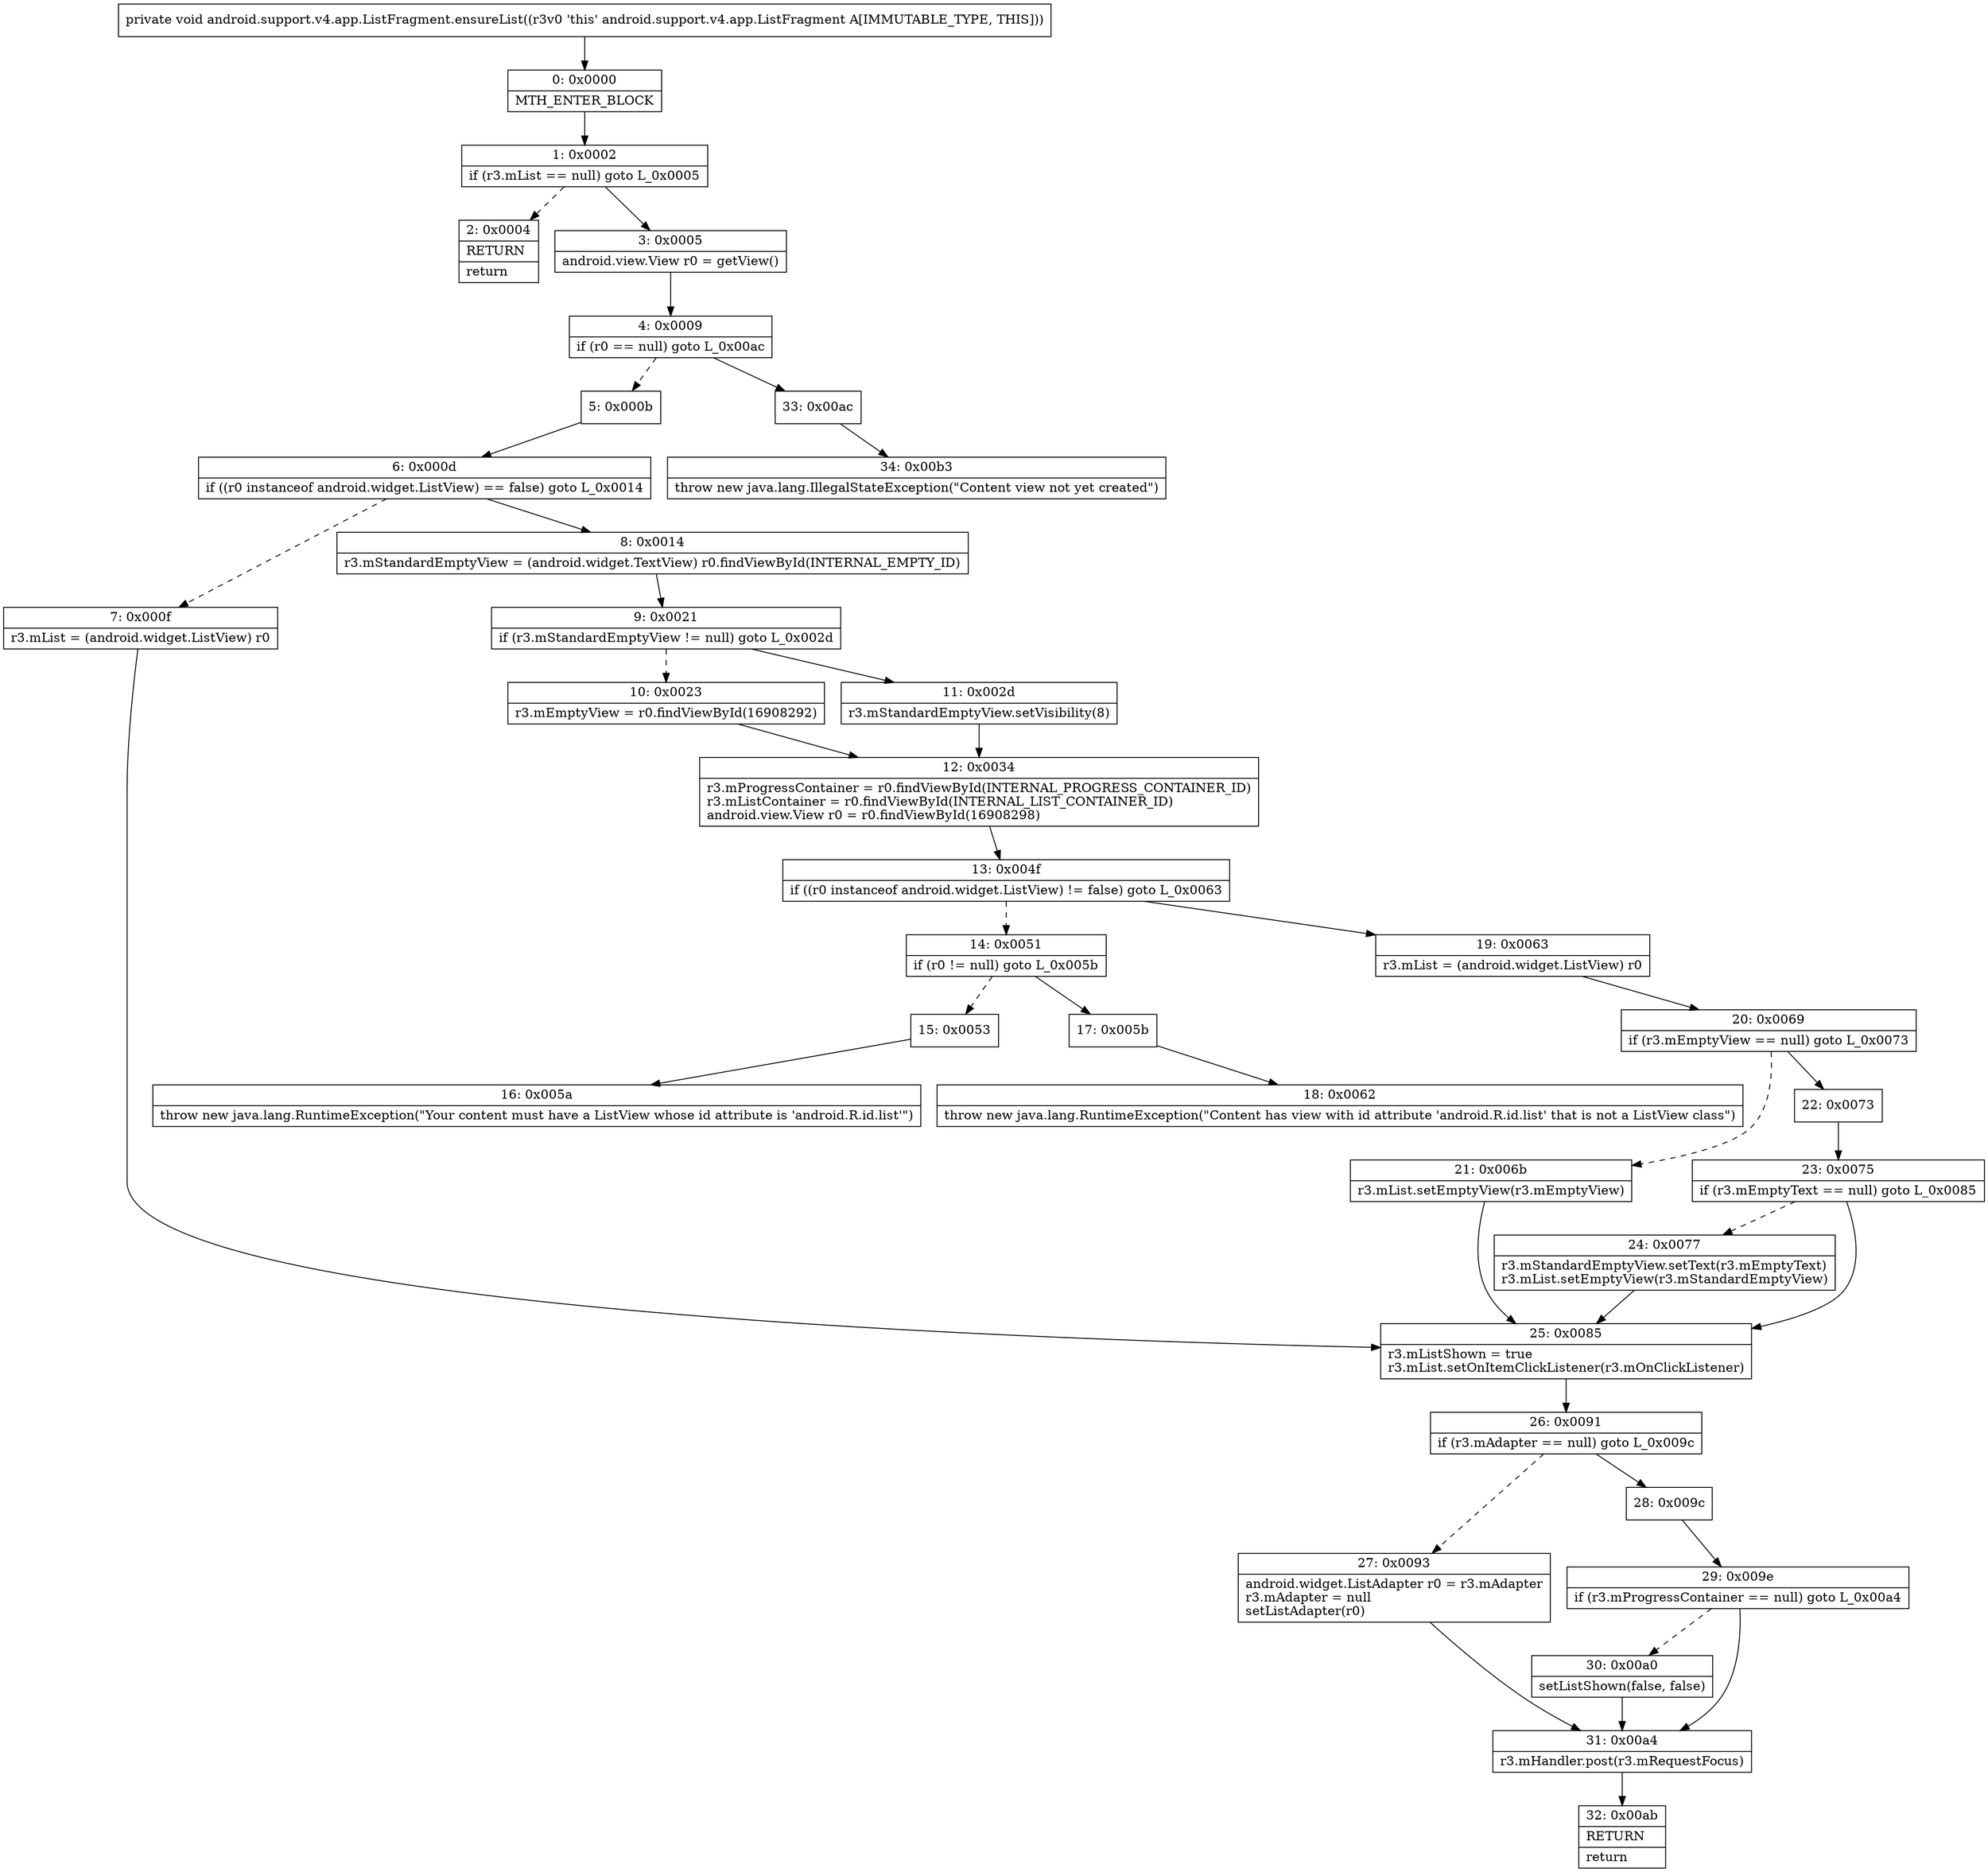 digraph "CFG forandroid.support.v4.app.ListFragment.ensureList()V" {
Node_0 [shape=record,label="{0\:\ 0x0000|MTH_ENTER_BLOCK\l}"];
Node_1 [shape=record,label="{1\:\ 0x0002|if (r3.mList == null) goto L_0x0005\l}"];
Node_2 [shape=record,label="{2\:\ 0x0004|RETURN\l|return\l}"];
Node_3 [shape=record,label="{3\:\ 0x0005|android.view.View r0 = getView()\l}"];
Node_4 [shape=record,label="{4\:\ 0x0009|if (r0 == null) goto L_0x00ac\l}"];
Node_5 [shape=record,label="{5\:\ 0x000b}"];
Node_6 [shape=record,label="{6\:\ 0x000d|if ((r0 instanceof android.widget.ListView) == false) goto L_0x0014\l}"];
Node_7 [shape=record,label="{7\:\ 0x000f|r3.mList = (android.widget.ListView) r0\l}"];
Node_8 [shape=record,label="{8\:\ 0x0014|r3.mStandardEmptyView = (android.widget.TextView) r0.findViewById(INTERNAL_EMPTY_ID)\l}"];
Node_9 [shape=record,label="{9\:\ 0x0021|if (r3.mStandardEmptyView != null) goto L_0x002d\l}"];
Node_10 [shape=record,label="{10\:\ 0x0023|r3.mEmptyView = r0.findViewById(16908292)\l}"];
Node_11 [shape=record,label="{11\:\ 0x002d|r3.mStandardEmptyView.setVisibility(8)\l}"];
Node_12 [shape=record,label="{12\:\ 0x0034|r3.mProgressContainer = r0.findViewById(INTERNAL_PROGRESS_CONTAINER_ID)\lr3.mListContainer = r0.findViewById(INTERNAL_LIST_CONTAINER_ID)\landroid.view.View r0 = r0.findViewById(16908298)\l}"];
Node_13 [shape=record,label="{13\:\ 0x004f|if ((r0 instanceof android.widget.ListView) != false) goto L_0x0063\l}"];
Node_14 [shape=record,label="{14\:\ 0x0051|if (r0 != null) goto L_0x005b\l}"];
Node_15 [shape=record,label="{15\:\ 0x0053}"];
Node_16 [shape=record,label="{16\:\ 0x005a|throw new java.lang.RuntimeException(\"Your content must have a ListView whose id attribute is 'android.R.id.list'\")\l}"];
Node_17 [shape=record,label="{17\:\ 0x005b}"];
Node_18 [shape=record,label="{18\:\ 0x0062|throw new java.lang.RuntimeException(\"Content has view with id attribute 'android.R.id.list' that is not a ListView class\")\l}"];
Node_19 [shape=record,label="{19\:\ 0x0063|r3.mList = (android.widget.ListView) r0\l}"];
Node_20 [shape=record,label="{20\:\ 0x0069|if (r3.mEmptyView == null) goto L_0x0073\l}"];
Node_21 [shape=record,label="{21\:\ 0x006b|r3.mList.setEmptyView(r3.mEmptyView)\l}"];
Node_22 [shape=record,label="{22\:\ 0x0073}"];
Node_23 [shape=record,label="{23\:\ 0x0075|if (r3.mEmptyText == null) goto L_0x0085\l}"];
Node_24 [shape=record,label="{24\:\ 0x0077|r3.mStandardEmptyView.setText(r3.mEmptyText)\lr3.mList.setEmptyView(r3.mStandardEmptyView)\l}"];
Node_25 [shape=record,label="{25\:\ 0x0085|r3.mListShown = true\lr3.mList.setOnItemClickListener(r3.mOnClickListener)\l}"];
Node_26 [shape=record,label="{26\:\ 0x0091|if (r3.mAdapter == null) goto L_0x009c\l}"];
Node_27 [shape=record,label="{27\:\ 0x0093|android.widget.ListAdapter r0 = r3.mAdapter\lr3.mAdapter = null\lsetListAdapter(r0)\l}"];
Node_28 [shape=record,label="{28\:\ 0x009c}"];
Node_29 [shape=record,label="{29\:\ 0x009e|if (r3.mProgressContainer == null) goto L_0x00a4\l}"];
Node_30 [shape=record,label="{30\:\ 0x00a0|setListShown(false, false)\l}"];
Node_31 [shape=record,label="{31\:\ 0x00a4|r3.mHandler.post(r3.mRequestFocus)\l}"];
Node_32 [shape=record,label="{32\:\ 0x00ab|RETURN\l|return\l}"];
Node_33 [shape=record,label="{33\:\ 0x00ac}"];
Node_34 [shape=record,label="{34\:\ 0x00b3|throw new java.lang.IllegalStateException(\"Content view not yet created\")\l}"];
MethodNode[shape=record,label="{private void android.support.v4.app.ListFragment.ensureList((r3v0 'this' android.support.v4.app.ListFragment A[IMMUTABLE_TYPE, THIS])) }"];
MethodNode -> Node_0;
Node_0 -> Node_1;
Node_1 -> Node_2[style=dashed];
Node_1 -> Node_3;
Node_3 -> Node_4;
Node_4 -> Node_5[style=dashed];
Node_4 -> Node_33;
Node_5 -> Node_6;
Node_6 -> Node_7[style=dashed];
Node_6 -> Node_8;
Node_7 -> Node_25;
Node_8 -> Node_9;
Node_9 -> Node_10[style=dashed];
Node_9 -> Node_11;
Node_10 -> Node_12;
Node_11 -> Node_12;
Node_12 -> Node_13;
Node_13 -> Node_14[style=dashed];
Node_13 -> Node_19;
Node_14 -> Node_15[style=dashed];
Node_14 -> Node_17;
Node_15 -> Node_16;
Node_17 -> Node_18;
Node_19 -> Node_20;
Node_20 -> Node_21[style=dashed];
Node_20 -> Node_22;
Node_21 -> Node_25;
Node_22 -> Node_23;
Node_23 -> Node_24[style=dashed];
Node_23 -> Node_25;
Node_24 -> Node_25;
Node_25 -> Node_26;
Node_26 -> Node_27[style=dashed];
Node_26 -> Node_28;
Node_27 -> Node_31;
Node_28 -> Node_29;
Node_29 -> Node_30[style=dashed];
Node_29 -> Node_31;
Node_30 -> Node_31;
Node_31 -> Node_32;
Node_33 -> Node_34;
}

